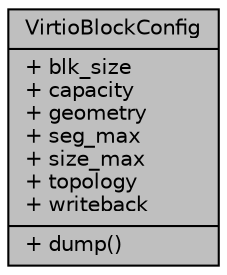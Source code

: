 digraph "VirtioBlockConfig"
{
  edge [fontname="Helvetica",fontsize="10",labelfontname="Helvetica",labelfontsize="10"];
  node [fontname="Helvetica",fontsize="10",shape=record];
  Node947 [label="{VirtioBlockConfig\n|+ blk_size\l+ capacity\l+ geometry\l+ seg_max\l+ size_max\l+ topology\l+ writeback\l|+ dump()\l}",height=0.2,width=0.4,color="black", fillcolor="grey75", style="filled", fontcolor="black"];
}
